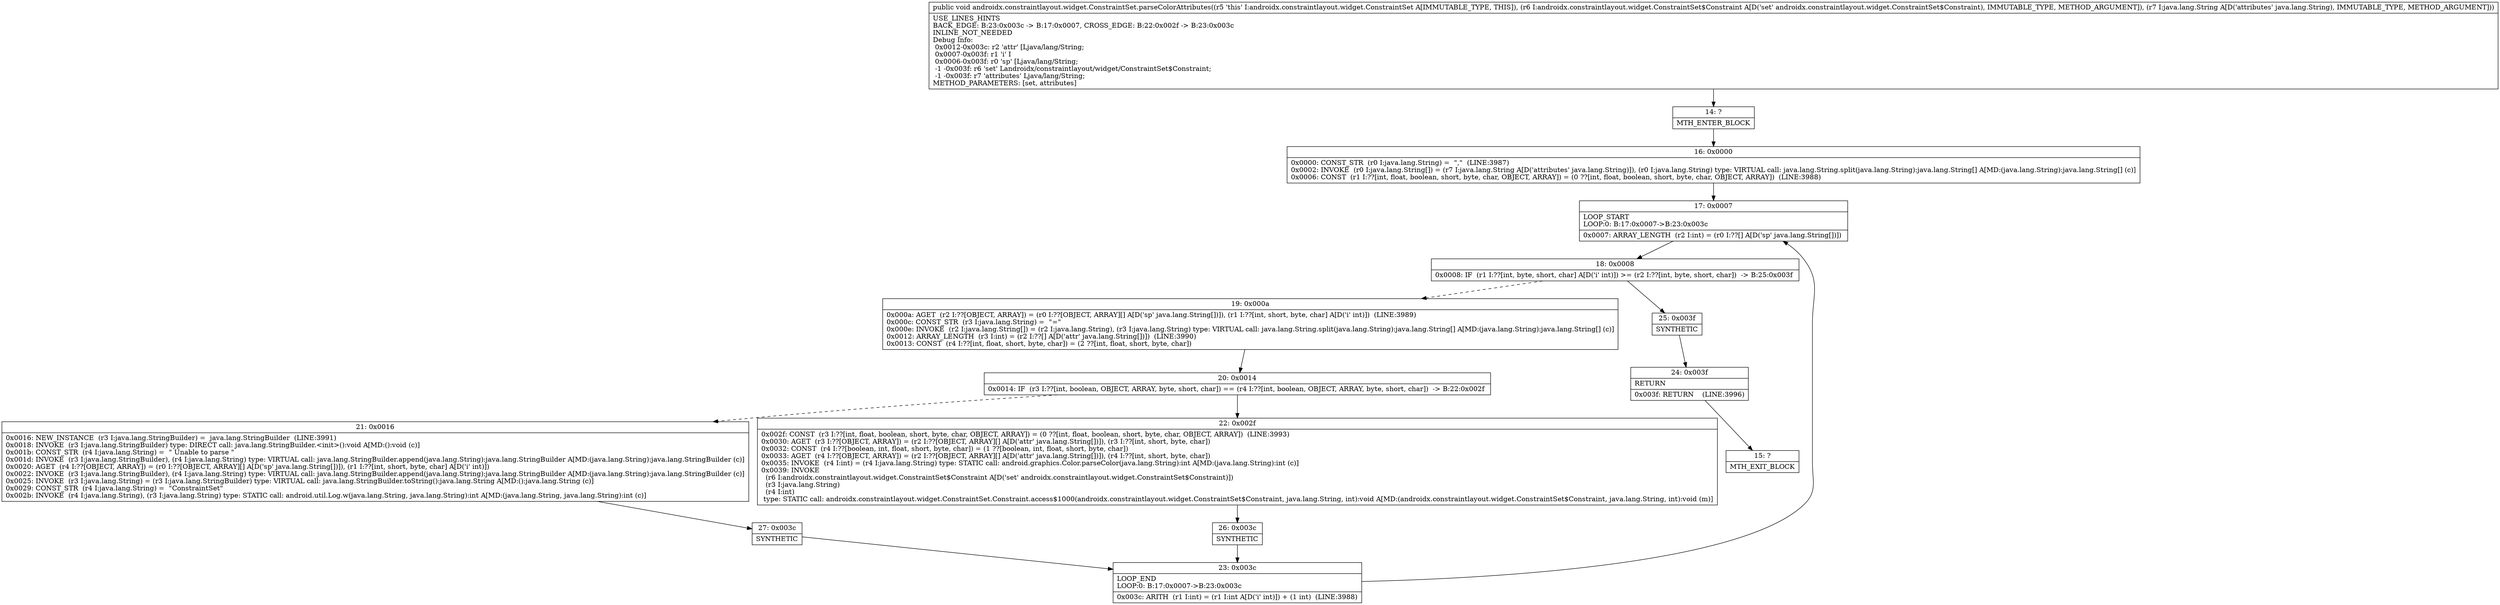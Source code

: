 digraph "CFG forandroidx.constraintlayout.widget.ConstraintSet.parseColorAttributes(Landroidx\/constraintlayout\/widget\/ConstraintSet$Constraint;Ljava\/lang\/String;)V" {
Node_14 [shape=record,label="{14\:\ ?|MTH_ENTER_BLOCK\l}"];
Node_16 [shape=record,label="{16\:\ 0x0000|0x0000: CONST_STR  (r0 I:java.lang.String) =  \",\"  (LINE:3987)\l0x0002: INVOKE  (r0 I:java.lang.String[]) = (r7 I:java.lang.String A[D('attributes' java.lang.String)]), (r0 I:java.lang.String) type: VIRTUAL call: java.lang.String.split(java.lang.String):java.lang.String[] A[MD:(java.lang.String):java.lang.String[] (c)]\l0x0006: CONST  (r1 I:??[int, float, boolean, short, byte, char, OBJECT, ARRAY]) = (0 ??[int, float, boolean, short, byte, char, OBJECT, ARRAY])  (LINE:3988)\l}"];
Node_17 [shape=record,label="{17\:\ 0x0007|LOOP_START\lLOOP:0: B:17:0x0007\-\>B:23:0x003c\l|0x0007: ARRAY_LENGTH  (r2 I:int) = (r0 I:??[] A[D('sp' java.lang.String[])]) \l}"];
Node_18 [shape=record,label="{18\:\ 0x0008|0x0008: IF  (r1 I:??[int, byte, short, char] A[D('i' int)]) \>= (r2 I:??[int, byte, short, char])  \-\> B:25:0x003f \l}"];
Node_19 [shape=record,label="{19\:\ 0x000a|0x000a: AGET  (r2 I:??[OBJECT, ARRAY]) = (r0 I:??[OBJECT, ARRAY][] A[D('sp' java.lang.String[])]), (r1 I:??[int, short, byte, char] A[D('i' int)])  (LINE:3989)\l0x000c: CONST_STR  (r3 I:java.lang.String) =  \"=\" \l0x000e: INVOKE  (r2 I:java.lang.String[]) = (r2 I:java.lang.String), (r3 I:java.lang.String) type: VIRTUAL call: java.lang.String.split(java.lang.String):java.lang.String[] A[MD:(java.lang.String):java.lang.String[] (c)]\l0x0012: ARRAY_LENGTH  (r3 I:int) = (r2 I:??[] A[D('attr' java.lang.String[])])  (LINE:3990)\l0x0013: CONST  (r4 I:??[int, float, short, byte, char]) = (2 ??[int, float, short, byte, char]) \l}"];
Node_20 [shape=record,label="{20\:\ 0x0014|0x0014: IF  (r3 I:??[int, boolean, OBJECT, ARRAY, byte, short, char]) == (r4 I:??[int, boolean, OBJECT, ARRAY, byte, short, char])  \-\> B:22:0x002f \l}"];
Node_21 [shape=record,label="{21\:\ 0x0016|0x0016: NEW_INSTANCE  (r3 I:java.lang.StringBuilder) =  java.lang.StringBuilder  (LINE:3991)\l0x0018: INVOKE  (r3 I:java.lang.StringBuilder) type: DIRECT call: java.lang.StringBuilder.\<init\>():void A[MD:():void (c)]\l0x001b: CONST_STR  (r4 I:java.lang.String) =  \" Unable to parse \" \l0x001d: INVOKE  (r3 I:java.lang.StringBuilder), (r4 I:java.lang.String) type: VIRTUAL call: java.lang.StringBuilder.append(java.lang.String):java.lang.StringBuilder A[MD:(java.lang.String):java.lang.StringBuilder (c)]\l0x0020: AGET  (r4 I:??[OBJECT, ARRAY]) = (r0 I:??[OBJECT, ARRAY][] A[D('sp' java.lang.String[])]), (r1 I:??[int, short, byte, char] A[D('i' int)]) \l0x0022: INVOKE  (r3 I:java.lang.StringBuilder), (r4 I:java.lang.String) type: VIRTUAL call: java.lang.StringBuilder.append(java.lang.String):java.lang.StringBuilder A[MD:(java.lang.String):java.lang.StringBuilder (c)]\l0x0025: INVOKE  (r3 I:java.lang.String) = (r3 I:java.lang.StringBuilder) type: VIRTUAL call: java.lang.StringBuilder.toString():java.lang.String A[MD:():java.lang.String (c)]\l0x0029: CONST_STR  (r4 I:java.lang.String) =  \"ConstraintSet\" \l0x002b: INVOKE  (r4 I:java.lang.String), (r3 I:java.lang.String) type: STATIC call: android.util.Log.w(java.lang.String, java.lang.String):int A[MD:(java.lang.String, java.lang.String):int (c)]\l}"];
Node_27 [shape=record,label="{27\:\ 0x003c|SYNTHETIC\l}"];
Node_23 [shape=record,label="{23\:\ 0x003c|LOOP_END\lLOOP:0: B:17:0x0007\-\>B:23:0x003c\l|0x003c: ARITH  (r1 I:int) = (r1 I:int A[D('i' int)]) + (1 int)  (LINE:3988)\l}"];
Node_22 [shape=record,label="{22\:\ 0x002f|0x002f: CONST  (r3 I:??[int, float, boolean, short, byte, char, OBJECT, ARRAY]) = (0 ??[int, float, boolean, short, byte, char, OBJECT, ARRAY])  (LINE:3993)\l0x0030: AGET  (r3 I:??[OBJECT, ARRAY]) = (r2 I:??[OBJECT, ARRAY][] A[D('attr' java.lang.String[])]), (r3 I:??[int, short, byte, char]) \l0x0032: CONST  (r4 I:??[boolean, int, float, short, byte, char]) = (1 ??[boolean, int, float, short, byte, char]) \l0x0033: AGET  (r4 I:??[OBJECT, ARRAY]) = (r2 I:??[OBJECT, ARRAY][] A[D('attr' java.lang.String[])]), (r4 I:??[int, short, byte, char]) \l0x0035: INVOKE  (r4 I:int) = (r4 I:java.lang.String) type: STATIC call: android.graphics.Color.parseColor(java.lang.String):int A[MD:(java.lang.String):int (c)]\l0x0039: INVOKE  \l  (r6 I:androidx.constraintlayout.widget.ConstraintSet$Constraint A[D('set' androidx.constraintlayout.widget.ConstraintSet$Constraint)])\l  (r3 I:java.lang.String)\l  (r4 I:int)\l type: STATIC call: androidx.constraintlayout.widget.ConstraintSet.Constraint.access$1000(androidx.constraintlayout.widget.ConstraintSet$Constraint, java.lang.String, int):void A[MD:(androidx.constraintlayout.widget.ConstraintSet$Constraint, java.lang.String, int):void (m)]\l}"];
Node_26 [shape=record,label="{26\:\ 0x003c|SYNTHETIC\l}"];
Node_25 [shape=record,label="{25\:\ 0x003f|SYNTHETIC\l}"];
Node_24 [shape=record,label="{24\:\ 0x003f|RETURN\l|0x003f: RETURN    (LINE:3996)\l}"];
Node_15 [shape=record,label="{15\:\ ?|MTH_EXIT_BLOCK\l}"];
MethodNode[shape=record,label="{public void androidx.constraintlayout.widget.ConstraintSet.parseColorAttributes((r5 'this' I:androidx.constraintlayout.widget.ConstraintSet A[IMMUTABLE_TYPE, THIS]), (r6 I:androidx.constraintlayout.widget.ConstraintSet$Constraint A[D('set' androidx.constraintlayout.widget.ConstraintSet$Constraint), IMMUTABLE_TYPE, METHOD_ARGUMENT]), (r7 I:java.lang.String A[D('attributes' java.lang.String), IMMUTABLE_TYPE, METHOD_ARGUMENT]))  | USE_LINES_HINTS\lBACK_EDGE: B:23:0x003c \-\> B:17:0x0007, CROSS_EDGE: B:22:0x002f \-\> B:23:0x003c\lINLINE_NOT_NEEDED\lDebug Info:\l  0x0012\-0x003c: r2 'attr' [Ljava\/lang\/String;\l  0x0007\-0x003f: r1 'i' I\l  0x0006\-0x003f: r0 'sp' [Ljava\/lang\/String;\l  \-1 \-0x003f: r6 'set' Landroidx\/constraintlayout\/widget\/ConstraintSet$Constraint;\l  \-1 \-0x003f: r7 'attributes' Ljava\/lang\/String;\lMETHOD_PARAMETERS: [set, attributes]\l}"];
MethodNode -> Node_14;Node_14 -> Node_16;
Node_16 -> Node_17;
Node_17 -> Node_18;
Node_18 -> Node_19[style=dashed];
Node_18 -> Node_25;
Node_19 -> Node_20;
Node_20 -> Node_21[style=dashed];
Node_20 -> Node_22;
Node_21 -> Node_27;
Node_27 -> Node_23;
Node_23 -> Node_17;
Node_22 -> Node_26;
Node_26 -> Node_23;
Node_25 -> Node_24;
Node_24 -> Node_15;
}

